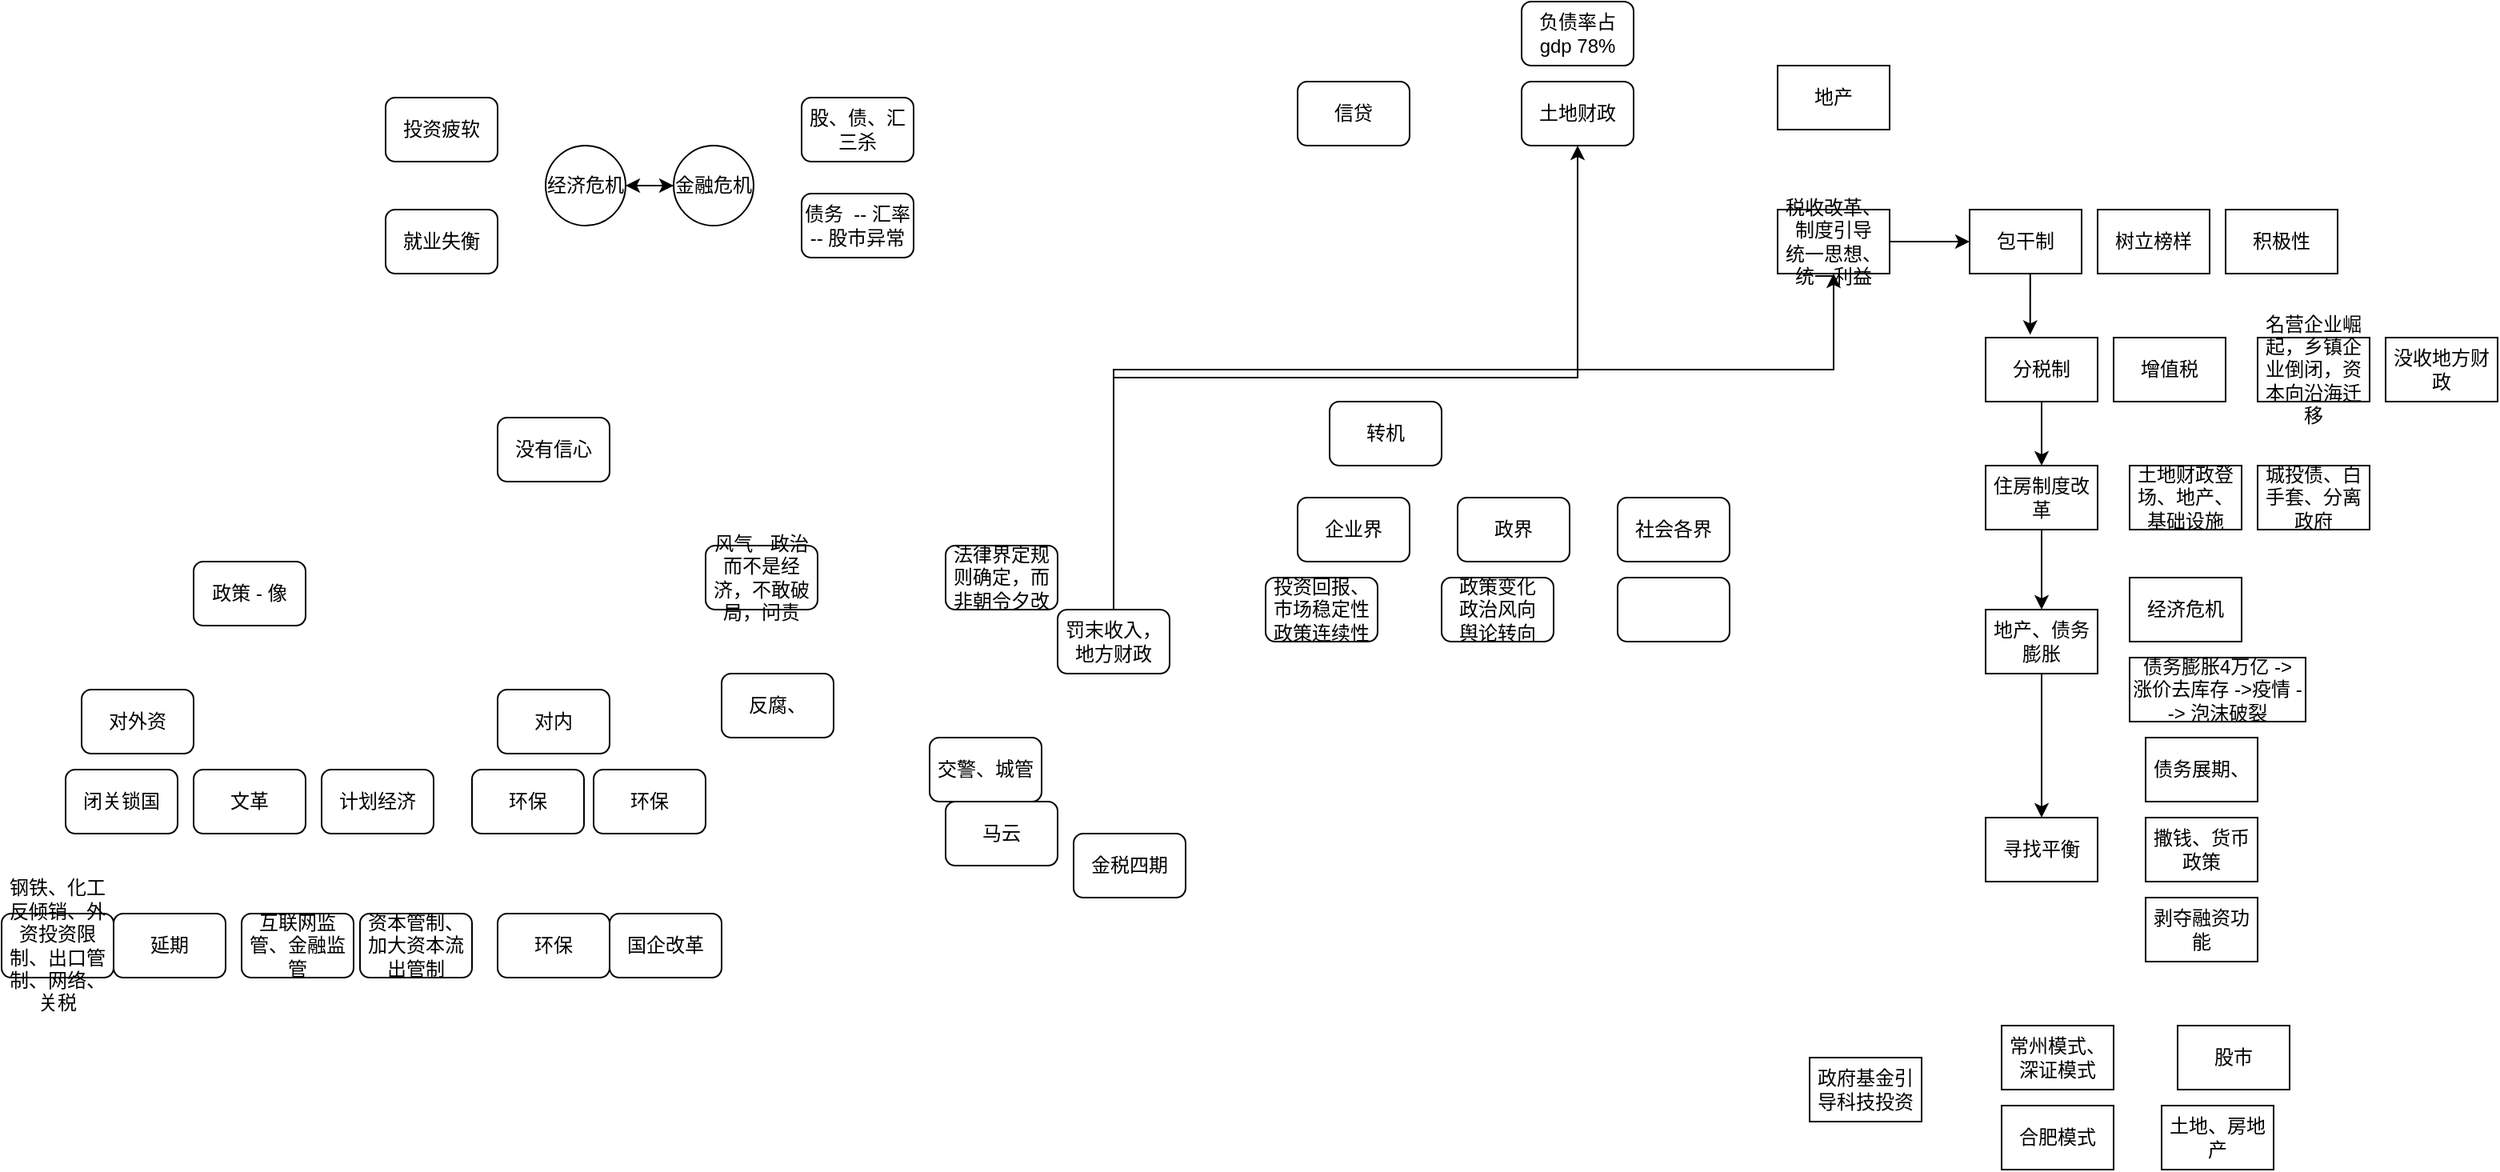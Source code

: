 <mxfile version="23.1.5" type="github">
  <diagram name="第 1 页" id="w_fv1ki4N4NbiQBaw7l7">
    <mxGraphModel dx="564" dy="603" grid="1" gridSize="10" guides="1" tooltips="1" connect="1" arrows="1" fold="1" page="1" pageScale="1" pageWidth="827" pageHeight="1169" math="0" shadow="0">
      <root>
        <mxCell id="0" />
        <mxCell id="1" parent="0" />
        <mxCell id="MN-8AOheH6blsc34Ahsq-1" value="没有信心" style="rounded=1;whiteSpace=wrap;html=1;" vertex="1" parent="1">
          <mxGeometry x="430" y="400" width="70" height="40" as="geometry" />
        </mxCell>
        <mxCell id="MN-8AOheH6blsc34Ahsq-42" style="edgeStyle=orthogonalEdgeStyle;rounded=0;orthogonalLoop=1;jettySize=auto;html=1;exitX=1;exitY=0.5;exitDx=0;exitDy=0;" edge="1" parent="1" source="MN-8AOheH6blsc34Ahsq-2" target="MN-8AOheH6blsc34Ahsq-39">
          <mxGeometry relative="1" as="geometry" />
        </mxCell>
        <mxCell id="MN-8AOheH6blsc34Ahsq-2" value="经济危机" style="ellipse;whiteSpace=wrap;html=1;aspect=fixed;" vertex="1" parent="1">
          <mxGeometry x="460" y="230" width="50" height="50" as="geometry" />
        </mxCell>
        <mxCell id="MN-8AOheH6blsc34Ahsq-3" value="风气 - 政治 而不是经济，不敢破局，问责" style="rounded=1;whiteSpace=wrap;html=1;" vertex="1" parent="1">
          <mxGeometry x="560" y="480" width="70" height="40" as="geometry" />
        </mxCell>
        <mxCell id="MN-8AOheH6blsc34Ahsq-4" value="闭关锁国" style="rounded=1;whiteSpace=wrap;html=1;" vertex="1" parent="1">
          <mxGeometry x="160" y="620" width="70" height="40" as="geometry" />
        </mxCell>
        <mxCell id="MN-8AOheH6blsc34Ahsq-5" value="钢铁、化工反倾销、外资投资限制、出口管制、网络、关税" style="rounded=1;whiteSpace=wrap;html=1;" vertex="1" parent="1">
          <mxGeometry x="120" y="710" width="70" height="40" as="geometry" />
        </mxCell>
        <mxCell id="MN-8AOheH6blsc34Ahsq-6" value="延期" style="rounded=1;whiteSpace=wrap;html=1;" vertex="1" parent="1">
          <mxGeometry x="190" y="710" width="70" height="40" as="geometry" />
        </mxCell>
        <mxCell id="MN-8AOheH6blsc34Ahsq-9" value="计划经济" style="rounded=1;whiteSpace=wrap;html=1;" vertex="1" parent="1">
          <mxGeometry x="320" y="620" width="70" height="40" as="geometry" />
        </mxCell>
        <mxCell id="MN-8AOheH6blsc34Ahsq-10" value="互联网监管、金融监管" style="rounded=1;whiteSpace=wrap;html=1;" vertex="1" parent="1">
          <mxGeometry x="270" y="710" width="70" height="40" as="geometry" />
        </mxCell>
        <mxCell id="MN-8AOheH6blsc34Ahsq-11" value="资本管制、加大资本流出管制" style="rounded=1;whiteSpace=wrap;html=1;" vertex="1" parent="1">
          <mxGeometry x="344" y="710" width="70" height="40" as="geometry" />
        </mxCell>
        <mxCell id="MN-8AOheH6blsc34Ahsq-12" value="环保" style="rounded=1;whiteSpace=wrap;html=1;" vertex="1" parent="1">
          <mxGeometry x="430" y="710" width="70" height="40" as="geometry" />
        </mxCell>
        <mxCell id="MN-8AOheH6blsc34Ahsq-13" value="国企改革" style="rounded=1;whiteSpace=wrap;html=1;" vertex="1" parent="1">
          <mxGeometry x="500" y="710" width="70" height="40" as="geometry" />
        </mxCell>
        <mxCell id="MN-8AOheH6blsc34Ahsq-14" value="文革" style="rounded=1;whiteSpace=wrap;html=1;" vertex="1" parent="1">
          <mxGeometry x="240" y="620" width="70" height="40" as="geometry" />
        </mxCell>
        <mxCell id="MN-8AOheH6blsc34Ahsq-15" value="对外资" style="rounded=1;whiteSpace=wrap;html=1;" vertex="1" parent="1">
          <mxGeometry x="170" y="570" width="70" height="40" as="geometry" />
        </mxCell>
        <mxCell id="MN-8AOheH6blsc34Ahsq-16" value="对内" style="rounded=1;whiteSpace=wrap;html=1;" vertex="1" parent="1">
          <mxGeometry x="430" y="570" width="70" height="40" as="geometry" />
        </mxCell>
        <mxCell id="MN-8AOheH6blsc34Ahsq-17" value="环保" style="rounded=1;whiteSpace=wrap;html=1;" vertex="1" parent="1">
          <mxGeometry x="414" y="620" width="70" height="40" as="geometry" />
        </mxCell>
        <mxCell id="MN-8AOheH6blsc34Ahsq-18" value="环保" style="rounded=1;whiteSpace=wrap;html=1;" vertex="1" parent="1">
          <mxGeometry x="490" y="620" width="70" height="40" as="geometry" />
        </mxCell>
        <mxCell id="MN-8AOheH6blsc34Ahsq-19" value="信贷" style="rounded=1;whiteSpace=wrap;html=1;" vertex="1" parent="1">
          <mxGeometry x="930" y="190" width="70" height="40" as="geometry" />
        </mxCell>
        <mxCell id="MN-8AOheH6blsc34Ahsq-20" value="地产" style="rounded=1;whiteSpace=wrap;html=1;arcSize=0;" vertex="1" parent="1">
          <mxGeometry x="1230" y="180" width="70" height="40" as="geometry" />
        </mxCell>
        <mxCell id="MN-8AOheH6blsc34Ahsq-21" value="政策 - 像" style="rounded=1;whiteSpace=wrap;html=1;" vertex="1" parent="1">
          <mxGeometry x="240" y="490" width="70" height="40" as="geometry" />
        </mxCell>
        <mxCell id="MN-8AOheH6blsc34Ahsq-23" value="法律界定规则确定，而非朝令夕改" style="rounded=1;whiteSpace=wrap;html=1;" vertex="1" parent="1">
          <mxGeometry x="710" y="480" width="70" height="40" as="geometry" />
        </mxCell>
        <mxCell id="MN-8AOheH6blsc34Ahsq-25" value="马云" style="rounded=1;whiteSpace=wrap;html=1;" vertex="1" parent="1">
          <mxGeometry x="710" y="640" width="70" height="40" as="geometry" />
        </mxCell>
        <mxCell id="MN-8AOheH6blsc34Ahsq-26" value="反腐、" style="rounded=1;whiteSpace=wrap;html=1;" vertex="1" parent="1">
          <mxGeometry x="570" y="560" width="70" height="40" as="geometry" />
        </mxCell>
        <mxCell id="MN-8AOheH6blsc34Ahsq-27" value="金税四期" style="rounded=1;whiteSpace=wrap;html=1;" vertex="1" parent="1">
          <mxGeometry x="790" y="660" width="70" height="40" as="geometry" />
        </mxCell>
        <mxCell id="MN-8AOheH6blsc34Ahsq-28" value="转机" style="rounded=1;whiteSpace=wrap;html=1;" vertex="1" parent="1">
          <mxGeometry x="950" y="390" width="70" height="40" as="geometry" />
        </mxCell>
        <mxCell id="MN-8AOheH6blsc34Ahsq-30" value="企业界" style="rounded=1;whiteSpace=wrap;html=1;" vertex="1" parent="1">
          <mxGeometry x="930" y="450" width="70" height="40" as="geometry" />
        </mxCell>
        <mxCell id="MN-8AOheH6blsc34Ahsq-32" value="政界" style="rounded=1;whiteSpace=wrap;html=1;" vertex="1" parent="1">
          <mxGeometry x="1030" y="450" width="70" height="40" as="geometry" />
        </mxCell>
        <mxCell id="MN-8AOheH6blsc34Ahsq-33" value="社会各界" style="rounded=1;whiteSpace=wrap;html=1;" vertex="1" parent="1">
          <mxGeometry x="1130" y="450" width="70" height="40" as="geometry" />
        </mxCell>
        <mxCell id="MN-8AOheH6blsc34Ahsq-34" value="投资回报、市场稳定性&lt;br&gt;政策连续性" style="rounded=1;whiteSpace=wrap;html=1;" vertex="1" parent="1">
          <mxGeometry x="910" y="500" width="70" height="40" as="geometry" />
        </mxCell>
        <mxCell id="MN-8AOheH6blsc34Ahsq-35" value="政策变化&lt;br&gt;政治风向&lt;br&gt;舆论转向" style="rounded=1;whiteSpace=wrap;html=1;" vertex="1" parent="1">
          <mxGeometry x="1020" y="500" width="70" height="40" as="geometry" />
        </mxCell>
        <mxCell id="MN-8AOheH6blsc34Ahsq-36" value="" style="rounded=1;whiteSpace=wrap;html=1;" vertex="1" parent="1">
          <mxGeometry x="1130" y="500" width="70" height="40" as="geometry" />
        </mxCell>
        <mxCell id="MN-8AOheH6blsc34Ahsq-37" value="投资疲软" style="rounded=1;whiteSpace=wrap;html=1;" vertex="1" parent="1">
          <mxGeometry x="360" y="200" width="70" height="40" as="geometry" />
        </mxCell>
        <mxCell id="MN-8AOheH6blsc34Ahsq-38" value="就业失衡" style="rounded=1;whiteSpace=wrap;html=1;" vertex="1" parent="1">
          <mxGeometry x="360" y="270" width="70" height="40" as="geometry" />
        </mxCell>
        <mxCell id="MN-8AOheH6blsc34Ahsq-43" style="edgeStyle=orthogonalEdgeStyle;rounded=0;orthogonalLoop=1;jettySize=auto;html=1;exitX=0;exitY=0.5;exitDx=0;exitDy=0;" edge="1" parent="1" source="MN-8AOheH6blsc34Ahsq-39" target="MN-8AOheH6blsc34Ahsq-2">
          <mxGeometry relative="1" as="geometry" />
        </mxCell>
        <mxCell id="MN-8AOheH6blsc34Ahsq-39" value="金融危机" style="ellipse;whiteSpace=wrap;html=1;aspect=fixed;" vertex="1" parent="1">
          <mxGeometry x="540" y="230" width="50" height="50" as="geometry" />
        </mxCell>
        <mxCell id="MN-8AOheH6blsc34Ahsq-40" value="股、债、汇三杀" style="rounded=1;whiteSpace=wrap;html=1;" vertex="1" parent="1">
          <mxGeometry x="620" y="200" width="70" height="40" as="geometry" />
        </mxCell>
        <mxCell id="MN-8AOheH6blsc34Ahsq-41" value="债务&amp;nbsp; -- 汇率 -- 股市异常" style="rounded=1;whiteSpace=wrap;html=1;" vertex="1" parent="1">
          <mxGeometry x="620" y="260" width="70" height="40" as="geometry" />
        </mxCell>
        <mxCell id="MN-8AOheH6blsc34Ahsq-44" value="负债率占gdp 78%" style="rounded=1;whiteSpace=wrap;html=1;" vertex="1" parent="1">
          <mxGeometry x="1070" y="140" width="70" height="40" as="geometry" />
        </mxCell>
        <mxCell id="MN-8AOheH6blsc34Ahsq-45" value="土地财政" style="rounded=1;whiteSpace=wrap;html=1;" vertex="1" parent="1">
          <mxGeometry x="1070" y="190" width="70" height="40" as="geometry" />
        </mxCell>
        <mxCell id="MN-8AOheH6blsc34Ahsq-48" style="edgeStyle=orthogonalEdgeStyle;rounded=0;orthogonalLoop=1;jettySize=auto;html=1;exitX=0.5;exitY=0;exitDx=0;exitDy=0;" edge="1" parent="1" source="MN-8AOheH6blsc34Ahsq-46" target="MN-8AOheH6blsc34Ahsq-45">
          <mxGeometry relative="1" as="geometry" />
        </mxCell>
        <mxCell id="MN-8AOheH6blsc34Ahsq-51" style="edgeStyle=orthogonalEdgeStyle;rounded=0;orthogonalLoop=1;jettySize=auto;html=1;exitX=0.5;exitY=0;exitDx=0;exitDy=0;" edge="1" parent="1" source="MN-8AOheH6blsc34Ahsq-46" target="MN-8AOheH6blsc34Ahsq-49">
          <mxGeometry relative="1" as="geometry">
            <Array as="points">
              <mxPoint x="815" y="370" />
              <mxPoint x="1265" y="370" />
            </Array>
          </mxGeometry>
        </mxCell>
        <mxCell id="MN-8AOheH6blsc34Ahsq-46" value="罚末收入，地方财政" style="rounded=1;whiteSpace=wrap;html=1;" vertex="1" parent="1">
          <mxGeometry x="780" y="520" width="70" height="40" as="geometry" />
        </mxCell>
        <mxCell id="MN-8AOheH6blsc34Ahsq-47" value="交警、城管" style="rounded=1;whiteSpace=wrap;html=1;" vertex="1" parent="1">
          <mxGeometry x="700" y="600" width="70" height="40" as="geometry" />
        </mxCell>
        <mxCell id="MN-8AOheH6blsc34Ahsq-54" style="edgeStyle=orthogonalEdgeStyle;rounded=0;orthogonalLoop=1;jettySize=auto;html=1;exitX=1;exitY=0.5;exitDx=0;exitDy=0;" edge="1" parent="1" source="MN-8AOheH6blsc34Ahsq-49" target="MN-8AOheH6blsc34Ahsq-50">
          <mxGeometry relative="1" as="geometry" />
        </mxCell>
        <mxCell id="MN-8AOheH6blsc34Ahsq-49" value="税收改革、制度引导&lt;br&gt;统一思想、统一利益" style="rounded=1;whiteSpace=wrap;html=1;arcSize=0;" vertex="1" parent="1">
          <mxGeometry x="1230" y="270" width="70" height="40" as="geometry" />
        </mxCell>
        <mxCell id="MN-8AOheH6blsc34Ahsq-50" value="包干制" style="rounded=1;whiteSpace=wrap;html=1;arcSize=0;" vertex="1" parent="1">
          <mxGeometry x="1350" y="270" width="70" height="40" as="geometry" />
        </mxCell>
        <mxCell id="MN-8AOheH6blsc34Ahsq-52" value="树立榜样" style="rounded=1;whiteSpace=wrap;html=1;arcSize=0;" vertex="1" parent="1">
          <mxGeometry x="1430" y="270" width="70" height="40" as="geometry" />
        </mxCell>
        <mxCell id="MN-8AOheH6blsc34Ahsq-53" value="积极性" style="rounded=1;whiteSpace=wrap;html=1;arcSize=0;" vertex="1" parent="1">
          <mxGeometry x="1510" y="270" width="70" height="40" as="geometry" />
        </mxCell>
        <mxCell id="MN-8AOheH6blsc34Ahsq-60" style="edgeStyle=orthogonalEdgeStyle;rounded=0;orthogonalLoop=1;jettySize=auto;html=1;exitX=0.5;exitY=1;exitDx=0;exitDy=0;" edge="1" parent="1" source="MN-8AOheH6blsc34Ahsq-55" target="MN-8AOheH6blsc34Ahsq-59">
          <mxGeometry relative="1" as="geometry" />
        </mxCell>
        <mxCell id="MN-8AOheH6blsc34Ahsq-55" value="分税制" style="rounded=1;whiteSpace=wrap;html=1;arcSize=0;" vertex="1" parent="1">
          <mxGeometry x="1360" y="350" width="70" height="40" as="geometry" />
        </mxCell>
        <mxCell id="MN-8AOheH6blsc34Ahsq-56" style="edgeStyle=orthogonalEdgeStyle;rounded=0;orthogonalLoop=1;jettySize=auto;html=1;exitX=0.5;exitY=1;exitDx=0;exitDy=0;entryX=0.398;entryY=-0.045;entryDx=0;entryDy=0;entryPerimeter=0;" edge="1" parent="1" source="MN-8AOheH6blsc34Ahsq-50" target="MN-8AOheH6blsc34Ahsq-55">
          <mxGeometry relative="1" as="geometry" />
        </mxCell>
        <mxCell id="MN-8AOheH6blsc34Ahsq-57" value="增值税" style="rounded=1;whiteSpace=wrap;html=1;arcSize=0;" vertex="1" parent="1">
          <mxGeometry x="1440" y="350" width="70" height="40" as="geometry" />
        </mxCell>
        <mxCell id="MN-8AOheH6blsc34Ahsq-58" value="名营企业崛起，乡镇企业倒闭，资本向沿海迁移" style="rounded=1;whiteSpace=wrap;html=1;arcSize=0;" vertex="1" parent="1">
          <mxGeometry x="1530" y="350" width="70" height="40" as="geometry" />
        </mxCell>
        <mxCell id="MN-8AOheH6blsc34Ahsq-64" style="edgeStyle=orthogonalEdgeStyle;rounded=0;orthogonalLoop=1;jettySize=auto;html=1;exitX=0.5;exitY=1;exitDx=0;exitDy=0;entryX=0.5;entryY=0;entryDx=0;entryDy=0;" edge="1" parent="1" source="MN-8AOheH6blsc34Ahsq-59" target="MN-8AOheH6blsc34Ahsq-63">
          <mxGeometry relative="1" as="geometry" />
        </mxCell>
        <mxCell id="MN-8AOheH6blsc34Ahsq-59" value="住房制度改革" style="rounded=1;whiteSpace=wrap;html=1;arcSize=0;" vertex="1" parent="1">
          <mxGeometry x="1360" y="430" width="70" height="40" as="geometry" />
        </mxCell>
        <mxCell id="MN-8AOheH6blsc34Ahsq-61" value="土地财政登场、地产、基础设施" style="rounded=1;whiteSpace=wrap;html=1;arcSize=0;" vertex="1" parent="1">
          <mxGeometry x="1450" y="430" width="70" height="40" as="geometry" />
        </mxCell>
        <mxCell id="MN-8AOheH6blsc34Ahsq-62" value="没收地方财政" style="rounded=1;whiteSpace=wrap;html=1;arcSize=0;" vertex="1" parent="1">
          <mxGeometry x="1610" y="350" width="70" height="40" as="geometry" />
        </mxCell>
        <mxCell id="MN-8AOheH6blsc34Ahsq-69" style="edgeStyle=orthogonalEdgeStyle;rounded=0;orthogonalLoop=1;jettySize=auto;html=1;exitX=0.5;exitY=1;exitDx=0;exitDy=0;" edge="1" parent="1" source="MN-8AOheH6blsc34Ahsq-63" target="MN-8AOheH6blsc34Ahsq-68">
          <mxGeometry relative="1" as="geometry" />
        </mxCell>
        <mxCell id="MN-8AOheH6blsc34Ahsq-63" value="地产、债务膨胀" style="rounded=1;whiteSpace=wrap;html=1;arcSize=0;" vertex="1" parent="1">
          <mxGeometry x="1360" y="520" width="70" height="40" as="geometry" />
        </mxCell>
        <mxCell id="MN-8AOheH6blsc34Ahsq-65" value="城投债、白手套、分离政府" style="rounded=1;whiteSpace=wrap;html=1;arcSize=0;" vertex="1" parent="1">
          <mxGeometry x="1530" y="430" width="70" height="40" as="geometry" />
        </mxCell>
        <mxCell id="MN-8AOheH6blsc34Ahsq-66" value="经济危机" style="rounded=1;whiteSpace=wrap;html=1;arcSize=0;" vertex="1" parent="1">
          <mxGeometry x="1450" y="500" width="70" height="40" as="geometry" />
        </mxCell>
        <mxCell id="MN-8AOheH6blsc34Ahsq-67" value="债务膨胀4万亿 -&amp;gt; 涨价去库存 -&amp;gt;疫情 --&amp;gt; 泡沫破裂" style="rounded=1;whiteSpace=wrap;html=1;arcSize=0;" vertex="1" parent="1">
          <mxGeometry x="1450" y="550" width="110" height="40" as="geometry" />
        </mxCell>
        <mxCell id="MN-8AOheH6blsc34Ahsq-68" value="寻找平衡" style="rounded=1;whiteSpace=wrap;html=1;arcSize=0;" vertex="1" parent="1">
          <mxGeometry x="1360" y="650" width="70" height="40" as="geometry" />
        </mxCell>
        <mxCell id="MN-8AOheH6blsc34Ahsq-70" value="债务展期、" style="rounded=1;whiteSpace=wrap;html=1;arcSize=0;" vertex="1" parent="1">
          <mxGeometry x="1460" y="600" width="70" height="40" as="geometry" />
        </mxCell>
        <mxCell id="MN-8AOheH6blsc34Ahsq-71" value="撒钱、货币政策" style="rounded=1;whiteSpace=wrap;html=1;arcSize=0;" vertex="1" parent="1">
          <mxGeometry x="1460" y="650" width="70" height="40" as="geometry" />
        </mxCell>
        <mxCell id="MN-8AOheH6blsc34Ahsq-72" value="剥夺融资功能" style="rounded=1;whiteSpace=wrap;html=1;arcSize=0;" vertex="1" parent="1">
          <mxGeometry x="1460" y="700" width="70" height="40" as="geometry" />
        </mxCell>
        <mxCell id="MN-8AOheH6blsc34Ahsq-73" value="常州模式、深证模式" style="rounded=1;whiteSpace=wrap;html=1;arcSize=0;" vertex="1" parent="1">
          <mxGeometry x="1370" y="780" width="70" height="40" as="geometry" />
        </mxCell>
        <mxCell id="MN-8AOheH6blsc34Ahsq-74" value="合肥模式" style="rounded=1;whiteSpace=wrap;html=1;arcSize=0;" vertex="1" parent="1">
          <mxGeometry x="1370" y="830" width="70" height="40" as="geometry" />
        </mxCell>
        <mxCell id="MN-8AOheH6blsc34Ahsq-75" value="土地、房地产" style="rounded=1;whiteSpace=wrap;html=1;arcSize=0;" vertex="1" parent="1">
          <mxGeometry x="1470" y="830" width="70" height="40" as="geometry" />
        </mxCell>
        <mxCell id="MN-8AOheH6blsc34Ahsq-76" value="股市" style="rounded=1;whiteSpace=wrap;html=1;arcSize=0;" vertex="1" parent="1">
          <mxGeometry x="1480" y="780" width="70" height="40" as="geometry" />
        </mxCell>
        <mxCell id="MN-8AOheH6blsc34Ahsq-77" value="政府基金引导科技投资" style="rounded=1;whiteSpace=wrap;html=1;arcSize=0;" vertex="1" parent="1">
          <mxGeometry x="1250" y="800" width="70" height="40" as="geometry" />
        </mxCell>
      </root>
    </mxGraphModel>
  </diagram>
</mxfile>
